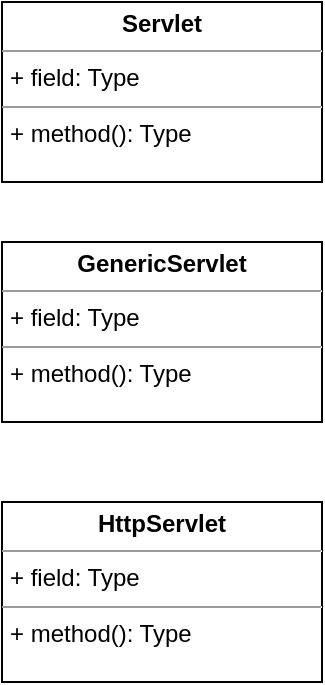 <mxfile version="13.9.2" type="github">
  <diagram id="ax9ni5LCuKOgulfo6e3u" name="Page-1">
    <mxGraphModel dx="1042" dy="1788" grid="1" gridSize="10" guides="1" tooltips="1" connect="1" arrows="1" fold="1" page="1" pageScale="1" pageWidth="827" pageHeight="1169" math="0" shadow="0">
      <root>
        <mxCell id="0" />
        <mxCell id="1" parent="0" />
        <mxCell id="seWxgX8gqcPss9n2jOr4-1" value="&lt;p style=&quot;margin: 0px ; margin-top: 4px ; text-align: center&quot;&gt;&lt;b&gt;HttpServlet&lt;/b&gt;&lt;/p&gt;&lt;hr size=&quot;1&quot;&gt;&lt;p style=&quot;margin: 0px ; margin-left: 4px&quot;&gt;+ field: Type&lt;/p&gt;&lt;hr size=&quot;1&quot;&gt;&lt;p style=&quot;margin: 0px ; margin-left: 4px&quot;&gt;+ method(): Type&lt;/p&gt;" style="verticalAlign=top;align=left;overflow=fill;fontSize=12;fontFamily=Helvetica;html=1;" vertex="1" parent="1">
          <mxGeometry x="320" y="120" width="160" height="90" as="geometry" />
        </mxCell>
        <mxCell id="seWxgX8gqcPss9n2jOr4-2" value="&lt;p style=&quot;margin: 0px ; margin-top: 4px ; text-align: center&quot;&gt;&lt;b&gt;GenericServlet&lt;/b&gt;&lt;/p&gt;&lt;hr size=&quot;1&quot;&gt;&lt;p style=&quot;margin: 0px ; margin-left: 4px&quot;&gt;+ field: Type&lt;/p&gt;&lt;hr size=&quot;1&quot;&gt;&lt;p style=&quot;margin: 0px ; margin-left: 4px&quot;&gt;+ method(): Type&lt;/p&gt;" style="verticalAlign=top;align=left;overflow=fill;fontSize=12;fontFamily=Helvetica;html=1;" vertex="1" parent="1">
          <mxGeometry x="320" y="-10" width="160" height="90" as="geometry" />
        </mxCell>
        <mxCell id="seWxgX8gqcPss9n2jOr4-3" value="&lt;p style=&quot;margin: 0px ; margin-top: 4px ; text-align: center&quot;&gt;&lt;b&gt;Servlet&lt;/b&gt;&lt;/p&gt;&lt;hr size=&quot;1&quot;&gt;&lt;p style=&quot;margin: 0px ; margin-left: 4px&quot;&gt;+ field: Type&lt;/p&gt;&lt;hr size=&quot;1&quot;&gt;&lt;p style=&quot;margin: 0px ; margin-left: 4px&quot;&gt;+ method(): Type&lt;/p&gt;" style="verticalAlign=top;align=left;overflow=fill;fontSize=12;fontFamily=Helvetica;html=1;" vertex="1" parent="1">
          <mxGeometry x="320" y="-130" width="160" height="90" as="geometry" />
        </mxCell>
      </root>
    </mxGraphModel>
  </diagram>
</mxfile>
